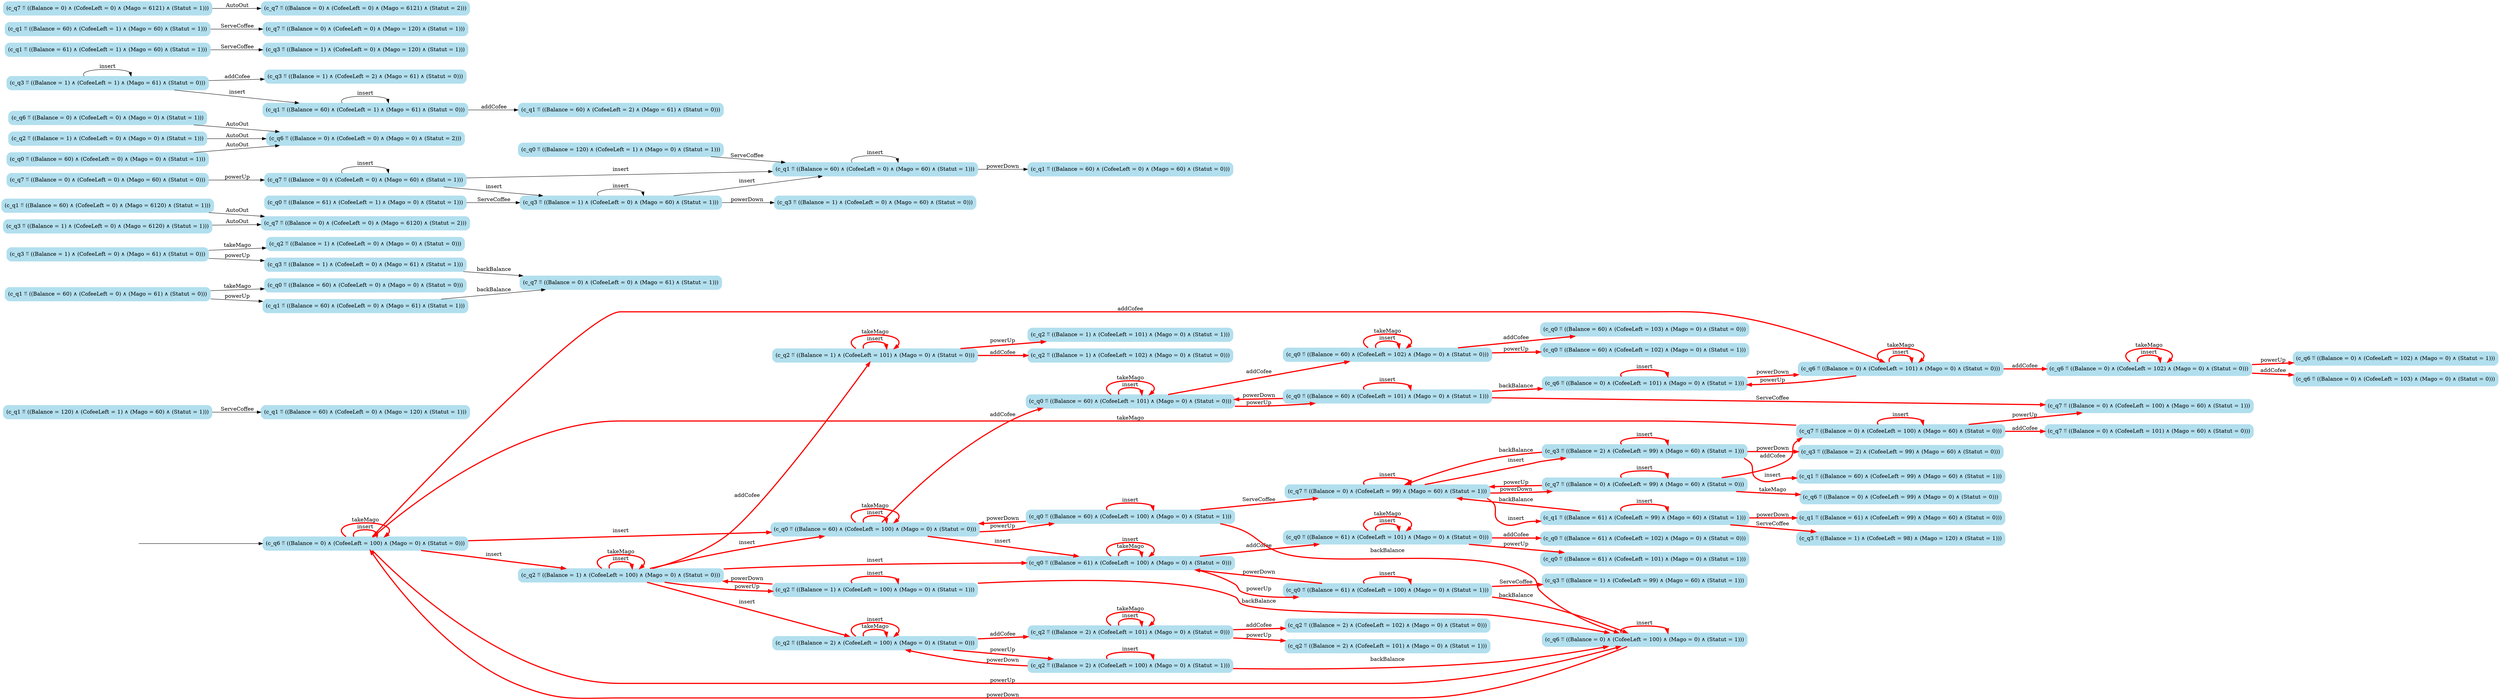 digraph G {

	rankdir = LR;

	start_c_q6_103[style=invisible];

	node[shape=box, style="rounded, filled", color=lightblue2];

	c_q1_60[label="(c_q1 ≝ ((Balance = 120) ∧ (CofeeLeft = 1) ∧ (Mago = 60) ∧ (Statut = 1)))"];
	c_q2_149[label="(c_q2 ≝ ((Balance = 1) ∧ (CofeeLeft = 101) ∧ (Mago = 0) ∧ (Statut = 1)))"];
	c_q7_158[label="(c_q7 ≝ ((Balance = 0) ∧ (CofeeLeft = 99) ∧ (Mago = 60) ∧ (Statut = 0)))"];
	c_q2_233[label="(c_q2 ≝ ((Balance = 2) ∧ (CofeeLeft = 101) ∧ (Mago = 0) ∧ (Statut = 1)))"];
	c_q3_82[label="(c_q3 ≝ ((Balance = 1) ∧ (CofeeLeft = 0) ∧ (Mago = 61) ∧ (Statut = 0)))"];
	c_q1_172[label="(c_q1 ≝ ((Balance = 61) ∧ (CofeeLeft = 99) ∧ (Mago = 60) ∧ (Statut = 1)))"];
	c_q2_240[label="(c_q2 ≝ ((Balance = 1) ∧ (CofeeLeft = 100) ∧ (Mago = 0) ∧ (Statut = 0)))"];
	c_q6_187[label="(c_q6 ≝ ((Balance = 0) ∧ (CofeeLeft = 102) ∧ (Mago = 0) ∧ (Statut = 1)))"];
	c_q0_241[label="(c_q0 ≝ ((Balance = 60) ∧ (CofeeLeft = 100) ∧ (Mago = 0) ∧ (Statut = 0)))"];
	c_q7_85[label="(c_q7 ≝ ((Balance = 0) ∧ (CofeeLeft = 0) ∧ (Mago = 6120) ∧ (Statut = 2)))"];
	c_q2_227[label="(c_q2 ≝ ((Balance = 2) ∧ (CofeeLeft = 100) ∧ (Mago = 0) ∧ (Statut = 0)))"];
	c_q7_252[label="(c_q7 ≝ ((Balance = 0) ∧ (CofeeLeft = 0) ∧ (Mago = 60) ∧ (Statut = 1)))"];
	c_q6_159[label="(c_q6 ≝ ((Balance = 0) ∧ (CofeeLeft = 99) ∧ (Mago = 0) ∧ (Statut = 0)))"];
	c_q0_195[label="(c_q0 ≝ ((Balance = 61) ∧ (CofeeLeft = 100) ∧ (Mago = 0) ∧ (Statut = 0)))"];
	c_q6_6[label="(c_q6 ≝ ((Balance = 0) ∧ (CofeeLeft = 0) ∧ (Mago = 0) ∧ (Statut = 1)))"];
	c_q2_236[label="(c_q2 ≝ ((Balance = 2) ∧ (CofeeLeft = 101) ∧ (Mago = 0) ∧ (Statut = 0)))"];
	c_q3_197[label="(c_q3 ≝ ((Balance = 1) ∧ (CofeeLeft = 99) ∧ (Mago = 60) ∧ (Statut = 1)))"];
	c_q0_223[label="(c_q0 ≝ ((Balance = 60) ∧ (CofeeLeft = 103) ∧ (Mago = 0) ∧ (Statut = 0)))"];
	c_q1_59[label="(c_q1 ≝ ((Balance = 60) ∧ (CofeeLeft = 2) ∧ (Mago = 61) ∧ (Statut = 0)))"];
	c_q7_179[label="(c_q7 ≝ ((Balance = 0) ∧ (CofeeLeft = 99) ∧ (Mago = 60) ∧ (Statut = 1)))"];
	c_q1_169[label="(c_q1 ≝ ((Balance = 61) ∧ (CofeeLeft = 99) ∧ (Mago = 60) ∧ (Statut = 0)))"];
	c_q0_203[label="(c_q0 ≝ ((Balance = 61) ∧ (CofeeLeft = 101) ∧ (Mago = 0) ∧ (Statut = 1)))"];
	c_q0_198[label="(c_q0 ≝ ((Balance = 61) ∧ (CofeeLeft = 100) ∧ (Mago = 0) ∧ (Statut = 1)))"];
	c_q1_66[label="(c_q1 ≝ ((Balance = 60) ∧ (CofeeLeft = 0) ∧ (Mago = 6120) ∧ (Statut = 1)))"];
	c_q2_145[label="(c_q2 ≝ ((Balance = 1) ∧ (CofeeLeft = 100) ∧ (Mago = 0) ∧ (Statut = 1)))"];
	c_q1_64[label="(c_q1 ≝ ((Balance = 61) ∧ (CofeeLeft = 1) ∧ (Mago = 60) ∧ (Statut = 1)))"];
	c_q2_48[label="(c_q2 ≝ ((Balance = 1) ∧ (CofeeLeft = 0) ∧ (Mago = 0) ∧ (Statut = 1)))"];
	c_q3_65[label="(c_q3 ≝ ((Balance = 1) ∧ (CofeeLeft = 0) ∧ (Mago = 120) ∧ (Statut = 1)))"];
	c_q3_77[label="(c_q3 ≝ ((Balance = 1) ∧ (CofeeLeft = 0) ∧ (Mago = 60) ∧ (Statut = 0)))"];
	c_q6_229[label="(c_q6 ≝ ((Balance = 0) ∧ (CofeeLeft = 100) ∧ (Mago = 0) ∧ (Statut = 1)))"];
	c_q0_222[label="(c_q0 ≝ ((Balance = 60) ∧ (CofeeLeft = 102) ∧ (Mago = 0) ∧ (Statut = 0)))"];
	c_q0_26[label="(c_q0 ≝ ((Balance = 120) ∧ (CofeeLeft = 1) ∧ (Mago = 0) ∧ (Statut = 1)))"];
	c_q2_237[label="(c_q2 ≝ ((Balance = 2) ∧ (CofeeLeft = 102) ∧ (Mago = 0) ∧ (Statut = 0)))"];
	c_q7_165[label="(c_q7 ≝ ((Balance = 0) ∧ (CofeeLeft = 101) ∧ (Mago = 60) ∧ (Statut = 0)))"];
	c_q7_69[label="(c_q7 ≝ ((Balance = 0) ∧ (CofeeLeft = 0) ∧ (Mago = 120) ∧ (Statut = 1)))"];
	c_q3_177[label="(c_q3 ≝ ((Balance = 2) ∧ (CofeeLeft = 99) ∧ (Mago = 60) ∧ (Statut = 0)))"];
	c_q7_90[label="(c_q7 ≝ ((Balance = 0) ∧ (CofeeLeft = 0) ∧ (Mago = 60) ∧ (Statut = 0)))"];
	c_q6_49[label="(c_q6 ≝ ((Balance = 0) ∧ (CofeeLeft = 0) ∧ (Mago = 0) ∧ (Statut = 2)))"];
	c_q6_191[label="(c_q6 ≝ ((Balance = 0) ∧ (CofeeLeft = 103) ∧ (Mago = 0) ∧ (Statut = 0)))"];
	c_q3_84[label="(c_q3 ≝ ((Balance = 1) ∧ (CofeeLeft = 0) ∧ (Mago = 6120) ∧ (Statut = 1)))"];
	c_q0_211[label="(c_q0 ≝ ((Balance = 60) ∧ (CofeeLeft = 101) ∧ (Mago = 0) ∧ (Statut = 0)))"];
	c_q7_213[label="(c_q7 ≝ ((Balance = 0) ∧ (CofeeLeft = 100) ∧ (Mago = 60) ∧ (Statut = 1)))"];
	c_q1_68[label="(c_q1 ≝ ((Balance = 60) ∧ (CofeeLeft = 1) ∧ (Mago = 60) ∧ (Statut = 1)))"];
	c_q6_215[label="(c_q6 ≝ ((Balance = 0) ∧ (CofeeLeft = 101) ∧ (Mago = 0) ∧ (Statut = 1)))"];
	c_q0_219[label="(c_q0 ≝ ((Balance = 60) ∧ (CofeeLeft = 102) ∧ (Mago = 0) ∧ (Statut = 1)))"];
	c_q2_83[label="(c_q2 ≝ ((Balance = 1) ∧ (CofeeLeft = 0) ∧ (Mago = 0) ∧ (Statut = 0)))"];
	c_q7_94[label="(c_q7 ≝ ((Balance = 0) ∧ (CofeeLeft = 0) ∧ (Mago = 6121) ∧ (Statut = 1)))"];
	c_q7_87[label="(c_q7 ≝ ((Balance = 0) ∧ (CofeeLeft = 0) ∧ (Mago = 61) ∧ (Statut = 1)))"];
	c_q1_57[label="(c_q1 ≝ ((Balance = 60) ∧ (CofeeLeft = 0) ∧ (Mago = 60) ∧ (Statut = 0)))"];
	c_q0_206[label="(c_q0 ≝ ((Balance = 61) ∧ (CofeeLeft = 101) ∧ (Mago = 0) ∧ (Statut = 0)))"];
	c_q6_103[label="(c_q6 ≝ ((Balance = 0) ∧ (CofeeLeft = 100) ∧ (Mago = 0) ∧ (Statut = 0)))"];
	c_q0_63[label="(c_q0 ≝ ((Balance = 60) ∧ (CofeeLeft = 0) ∧ (Mago = 0) ∧ (Statut = 0)))"];
	c_q3_249[label="(c_q3 ≝ ((Balance = 1) ∧ (CofeeLeft = 0) ∧ (Mago = 60) ∧ (Statut = 1)))"];
	c_q1_62[label="(c_q1 ≝ ((Balance = 60) ∧ (CofeeLeft = 0) ∧ (Mago = 61) ∧ (Statut = 0)))"];
	c_q3_171[label="(c_q3 ≝ ((Balance = 1) ∧ (CofeeLeft = 98) ∧ (Mago = 120) ∧ (Statut = 1)))"];
	c_q0_28[label="(c_q0 ≝ ((Balance = 61) ∧ (CofeeLeft = 1) ∧ (Mago = 0) ∧ (Statut = 1)))"];
	c_q3_79[label="(c_q3 ≝ ((Balance = 1) ∧ (CofeeLeft = 2) ∧ (Mago = 61) ∧ (Statut = 0)))"];
	c_q3_238[label="(c_q3 ≝ ((Balance = 2) ∧ (CofeeLeft = 99) ∧ (Mago = 60) ∧ (Statut = 1)))"];
	c_q2_152[label="(c_q2 ≝ ((Balance = 1) ∧ (CofeeLeft = 101) ∧ (Mago = 0) ∧ (Statut = 0)))"];
	c_q6_183[label="(c_q6 ≝ ((Balance = 0) ∧ (CofeeLeft = 101) ∧ (Mago = 0) ∧ (Statut = 0)))"];
	c_q7_164[label="(c_q7 ≝ ((Balance = 0) ∧ (CofeeLeft = 100) ∧ (Mago = 60) ∧ (Statut = 0)))"];
	c_q0_214[label="(c_q0 ≝ ((Balance = 60) ∧ (CofeeLeft = 101) ∧ (Mago = 0) ∧ (Statut = 1)))"];
	c_q7_95[label="(c_q7 ≝ ((Balance = 0) ∧ (CofeeLeft = 0) ∧ (Mago = 6121) ∧ (Statut = 2)))"];
	c_q3_86[label="(c_q3 ≝ ((Balance = 1) ∧ (CofeeLeft = 0) ∧ (Mago = 61) ∧ (Statut = 1)))"];
	c_q1_253[label="(c_q1 ≝ ((Balance = 60) ∧ (CofeeLeft = 0) ∧ (Mago = 60) ∧ (Statut = 1)))"];
	c_q0_30[label="(c_q0 ≝ ((Balance = 60) ∧ (CofeeLeft = 0) ∧ (Mago = 0) ∧ (Statut = 1)))"];
	c_q2_153[label="(c_q2 ≝ ((Balance = 1) ∧ (CofeeLeft = 102) ∧ (Mago = 0) ∧ (Statut = 0)))"];
	c_q1_81[label="(c_q1 ≝ ((Balance = 60) ∧ (CofeeLeft = 1) ∧ (Mago = 61) ∧ (Statut = 0)))"];
	c_q3_80[label="(c_q3 ≝ ((Balance = 1) ∧ (CofeeLeft = 1) ∧ (Mago = 61) ∧ (Statut = 0)))"];
	c_q0_129[label="(c_q0 ≝ ((Balance = 60) ∧ (CofeeLeft = 100) ∧ (Mago = 0) ∧ (Statut = 1)))"];
	c_q6_190[label="(c_q6 ≝ ((Balance = 0) ∧ (CofeeLeft = 102) ∧ (Mago = 0) ∧ (Statut = 0)))"];
	c_q1_61[label="(c_q1 ≝ ((Balance = 60) ∧ (CofeeLeft = 0) ∧ (Mago = 120) ∧ (Statut = 1)))"];
	c_q1_239[label="(c_q1 ≝ ((Balance = 60) ∧ (CofeeLeft = 99) ∧ (Mago = 60) ∧ (Statut = 1)))"];
	c_q1_70[label="(c_q1 ≝ ((Balance = 60) ∧ (CofeeLeft = 0) ∧ (Mago = 61) ∧ (Statut = 1)))"];
	c_q2_228[label="(c_q2 ≝ ((Balance = 2) ∧ (CofeeLeft = 100) ∧ (Mago = 0) ∧ (Statut = 1)))"];
	c_q0_207[label="(c_q0 ≝ ((Balance = 61) ∧ (CofeeLeft = 102) ∧ (Mago = 0) ∧ (Statut = 0)))"];

	start_c_q6_103 -> c_q6_103;
	c_q6_103 -> c_q6_103[label="insert", penwidth=3, color=red];
	c_q6_103 -> c_q6_229[label="powerUp", penwidth=3, color=red];
	c_q6_229 -> c_q6_103[label="powerDown", penwidth=3, color=red];
	c_q6_6 -> c_q6_49[label="AutoOut"];
	c_q6_103 -> c_q6_103[label="takeMago", penwidth=3, color=red];
	c_q6_103 -> c_q6_183[label="addCofee", penwidth=3, color=red];
	c_q6_103 -> c_q0_241[label="insert", penwidth=3, color=red];
	c_q6_103 -> c_q2_240[label="insert", penwidth=3, color=red];
	c_q0_241 -> c_q0_195[label="insert", penwidth=3, color=red];
	c_q0_241 -> c_q0_129[label="powerUp", penwidth=3, color=red];
	c_q0_129 -> c_q0_241[label="powerDown", penwidth=3, color=red];
	c_q0_195 -> c_q0_195[label="takeMago", penwidth=3, color=red];
	c_q0_241 -> c_q0_211[label="addCofee", penwidth=3, color=red];
	c_q0_26 -> c_q1_253[label="ServeCoffee"];
	c_q0_28 -> c_q3_249[label="ServeCoffee"];
	c_q0_30 -> c_q6_49[label="AutoOut"];
	c_q0_129 -> c_q6_229[label="backBalance", penwidth=3, color=red];
	c_q0_129 -> c_q7_179[label="ServeCoffee", penwidth=3, color=red];
	c_q2_240 -> c_q2_227[label="insert", penwidth=3, color=red];
	c_q2_240 -> c_q2_145[label="powerUp", penwidth=3, color=red];
	c_q2_145 -> c_q2_240[label="powerDown", penwidth=3, color=red];
	c_q2_227 -> c_q2_227[label="takeMago", penwidth=3, color=red];
	c_q2_240 -> c_q2_152[label="addCofee", penwidth=3, color=red];
	c_q2_240 -> c_q0_195[label="insert", penwidth=3, color=red];
	c_q2_48 -> c_q6_49[label="AutoOut"];
	c_q2_145 -> c_q6_229[label="backBalance", penwidth=3, color=red];
	c_q1_81 -> c_q1_81[label="insert"];
	c_q1_62 -> c_q1_70[label="powerUp"];
	c_q1_253 -> c_q1_57[label="powerDown"];
	c_q1_81 -> c_q1_59[label="addCofee"];
	c_q1_60 -> c_q1_61[label="ServeCoffee"];
	c_q1_62 -> c_q0_63[label="takeMago"];
	c_q1_64 -> c_q3_65[label="ServeCoffee"];
	c_q1_66 -> c_q7_85[label="AutoOut"];
	c_q1_68 -> c_q7_69[label="ServeCoffee"];
	c_q1_70 -> c_q7_87[label="backBalance"];
	c_q3_80 -> c_q3_80[label="insert"];
	c_q3_82 -> c_q3_86[label="powerUp"];
	c_q3_249 -> c_q3_77[label="powerDown"];
	c_q3_80 -> c_q3_79[label="addCofee"];
	c_q3_80 -> c_q1_81[label="insert"];
	c_q3_82 -> c_q2_83[label="takeMago"];
	c_q3_84 -> c_q7_85[label="AutoOut"];
	c_q3_86 -> c_q7_87[label="backBalance"];
	c_q7_179 -> c_q7_179[label="insert", penwidth=3, color=red];
	c_q7_90 -> c_q7_252[label="powerUp"];
	c_q7_179 -> c_q7_158[label="powerDown", penwidth=3, color=red];
	c_q7_94 -> c_q7_95[label="AutoOut"];
	c_q7_158 -> c_q7_164[label="addCofee", penwidth=3, color=red];
	c_q7_179 -> c_q1_172[label="insert", penwidth=3, color=red];
	c_q7_179 -> c_q3_238[label="insert", penwidth=3, color=red];
	c_q7_164 -> c_q6_103[label="takeMago", penwidth=3, color=red];
	c_q6_229 -> c_q6_229[label="insert", penwidth=3, color=red];
	c_q6_183 -> c_q6_183[label="insert", penwidth=3, color=red];
	c_q6_183 -> c_q6_215[label="powerUp", penwidth=3, color=red];
	c_q6_183 -> c_q6_183[label="takeMago", penwidth=3, color=red];
	c_q6_183 -> c_q6_190[label="addCofee", penwidth=3, color=red];
	c_q0_241 -> c_q0_241[label="insert", penwidth=3, color=red];
	c_q0_241 -> c_q0_241[label="takeMago", penwidth=3, color=red];
	c_q2_240 -> c_q2_240[label="insert", penwidth=3, color=red];
	c_q2_240 -> c_q2_240[label="takeMago", penwidth=3, color=red];
	c_q0_195 -> c_q0_195[label="insert", penwidth=3, color=red];
	c_q0_195 -> c_q0_198[label="powerUp", penwidth=3, color=red];
	c_q0_195 -> c_q0_206[label="addCofee", penwidth=3, color=red];
	c_q0_129 -> c_q0_129[label="insert", penwidth=3, color=red];
	c_q0_211 -> c_q0_211[label="insert", penwidth=3, color=red];
	c_q0_211 -> c_q0_214[label="powerUp", penwidth=3, color=red];
	c_q0_211 -> c_q0_211[label="takeMago", penwidth=3, color=red];
	c_q0_211 -> c_q0_222[label="addCofee", penwidth=3, color=red];
	c_q2_227 -> c_q2_227[label="insert", penwidth=3, color=red];
	c_q2_227 -> c_q2_228[label="powerUp", penwidth=3, color=red];
	c_q2_227 -> c_q2_236[label="addCofee", penwidth=3, color=red];
	c_q2_145 -> c_q2_145[label="insert", penwidth=3, color=red];
	c_q2_152 -> c_q2_152[label="insert", penwidth=3, color=red];
	c_q2_152 -> c_q2_149[label="powerUp", penwidth=3, color=red];
	c_q2_152 -> c_q2_152[label="takeMago", penwidth=3, color=red];
	c_q2_152 -> c_q2_153[label="addCofee", penwidth=3, color=red];
	c_q7_158 -> c_q7_158[label="insert", penwidth=3, color=red];
	c_q7_158 -> c_q7_179[label="powerUp", penwidth=3, color=red];
	c_q7_158 -> c_q6_159[label="takeMago", penwidth=3, color=red];
	c_q7_164 -> c_q7_164[label="insert", penwidth=3, color=red];
	c_q7_164 -> c_q7_213[label="powerUp", penwidth=3, color=red];
	c_q7_164 -> c_q7_165[label="addCofee", penwidth=3, color=red];
	c_q1_172 -> c_q1_172[label="insert", penwidth=3, color=red];
	c_q1_172 -> c_q1_169[label="powerDown", penwidth=3, color=red];
	c_q1_172 -> c_q3_171[label="ServeCoffee", penwidth=3, color=red];
	c_q1_172 -> c_q7_179[label="backBalance", penwidth=3, color=red];
	c_q3_238 -> c_q3_238[label="insert", penwidth=3, color=red];
	c_q3_238 -> c_q3_177[label="powerDown", penwidth=3, color=red];
	c_q3_238 -> c_q7_179[label="backBalance", penwidth=3, color=red];
	c_q6_215 -> c_q6_215[label="insert", penwidth=3, color=red];
	c_q6_215 -> c_q6_183[label="powerDown", penwidth=3, color=red];
	c_q6_190 -> c_q6_190[label="insert", penwidth=3, color=red];
	c_q6_190 -> c_q6_187[label="powerUp", penwidth=3, color=red];
	c_q6_190 -> c_q6_190[label="takeMago", penwidth=3, color=red];
	c_q6_190 -> c_q6_191[label="addCofee", penwidth=3, color=red];
	c_q0_198 -> c_q0_198[label="insert", penwidth=3, color=red];
	c_q0_198 -> c_q0_195[label="powerDown", penwidth=3, color=red];
	c_q0_198 -> c_q3_197[label="ServeCoffee", penwidth=3, color=red];
	c_q0_198 -> c_q6_229[label="backBalance", penwidth=3, color=red];
	c_q0_206 -> c_q0_206[label="insert", penwidth=3, color=red];
	c_q0_206 -> c_q0_203[label="powerUp", penwidth=3, color=red];
	c_q0_206 -> c_q0_206[label="takeMago", penwidth=3, color=red];
	c_q0_206 -> c_q0_207[label="addCofee", penwidth=3, color=red];
	c_q0_214 -> c_q0_214[label="insert", penwidth=3, color=red];
	c_q0_214 -> c_q0_211[label="powerDown", penwidth=3, color=red];
	c_q0_214 -> c_q7_213[label="ServeCoffee", penwidth=3, color=red];
	c_q0_214 -> c_q6_215[label="backBalance", penwidth=3, color=red];
	c_q0_222 -> c_q0_222[label="insert", penwidth=3, color=red];
	c_q0_222 -> c_q0_219[label="powerUp", penwidth=3, color=red];
	c_q0_222 -> c_q0_222[label="takeMago", penwidth=3, color=red];
	c_q0_222 -> c_q0_223[label="addCofee", penwidth=3, color=red];
	c_q2_228 -> c_q2_228[label="insert", penwidth=3, color=red];
	c_q2_228 -> c_q2_227[label="powerDown", penwidth=3, color=red];
	c_q2_228 -> c_q6_229[label="backBalance", penwidth=3, color=red];
	c_q2_236 -> c_q2_236[label="insert", penwidth=3, color=red];
	c_q2_236 -> c_q2_233[label="powerUp", penwidth=3, color=red];
	c_q2_236 -> c_q2_236[label="takeMago", penwidth=3, color=red];
	c_q2_236 -> c_q2_237[label="addCofee", penwidth=3, color=red];
	c_q3_238 -> c_q1_239[label="insert", penwidth=3, color=red];
	c_q2_240 -> c_q0_241[label="insert", penwidth=3, color=red];
	c_q1_253 -> c_q1_253[label="insert"];
	c_q3_249 -> c_q1_253[label="insert"];
	c_q3_249 -> c_q3_249[label="insert"];
	c_q7_252 -> c_q3_249[label="insert"];
	c_q7_252 -> c_q7_252[label="insert"];
	c_q7_252 -> c_q1_253[label="insert"];

}